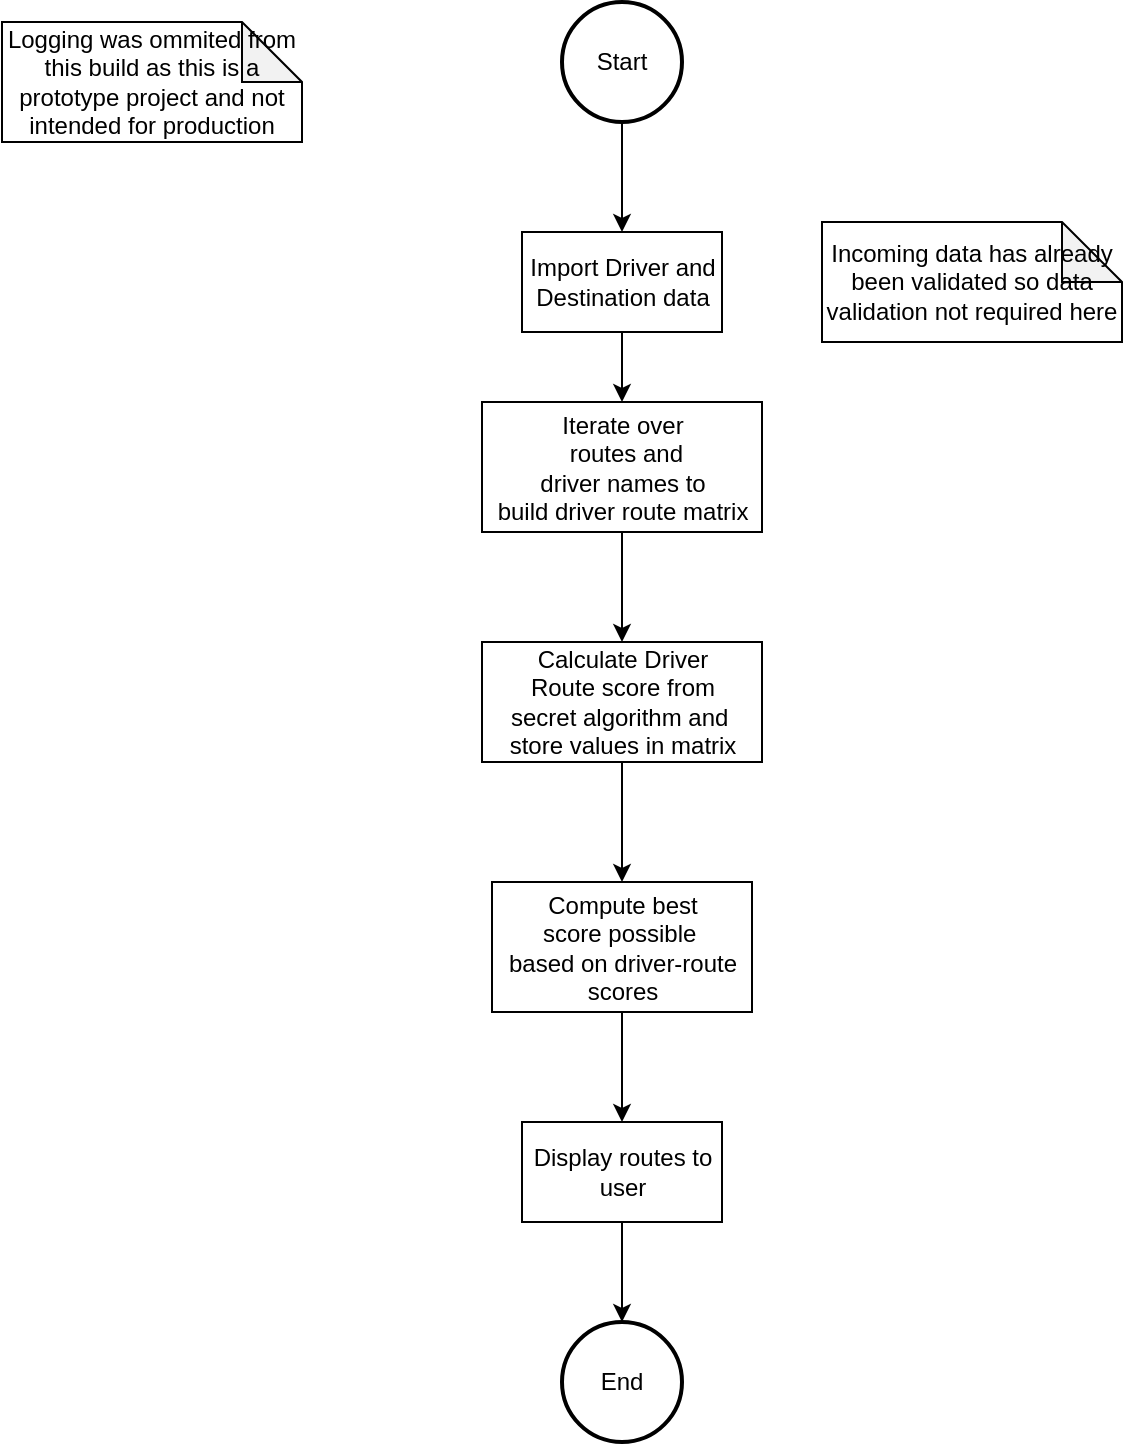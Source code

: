 <mxfile>
    <diagram id="D3dvnZ5GSQgaE4UDZSzD" name="Page-1">
        <mxGraphModel dx="1132" dy="771" grid="1" gridSize="10" guides="1" tooltips="1" connect="1" arrows="1" fold="1" page="1" pageScale="1" pageWidth="850" pageHeight="1100" math="0" shadow="0">
            <root>
                <mxCell id="0"/>
                <mxCell id="1" parent="0"/>
                <mxCell id="38" style="edgeStyle=none;html=1;entryX=0.5;entryY=0;entryDx=0;entryDy=0;" parent="1" source="2" target="7" edge="1">
                    <mxGeometry relative="1" as="geometry">
                        <mxPoint x="360" y="90" as="targetPoint"/>
                    </mxGeometry>
                </mxCell>
                <mxCell id="2" value="Start" style="strokeWidth=2;html=1;shape=mxgraph.flowchart.start_2;whiteSpace=wrap;" parent="1" vertex="1">
                    <mxGeometry x="330" y="10" width="60" height="60" as="geometry"/>
                </mxCell>
                <mxCell id="20" style="edgeStyle=none;html=1;entryX=0.5;entryY=0;entryDx=0;entryDy=0;" parent="1" source="7" target="19" edge="1">
                    <mxGeometry relative="1" as="geometry"/>
                </mxCell>
                <mxCell id="7" value="Import Driver and&lt;br&gt;Destination data" style="html=1;dashed=0;whitespace=wrap;" parent="1" vertex="1">
                    <mxGeometry x="310" y="125" width="100" height="50" as="geometry"/>
                </mxCell>
                <mxCell id="18" value="Incoming data has already been validated so data validation not required here" style="shape=note;whiteSpace=wrap;html=1;backgroundOutline=1;darkOpacity=0.05;" parent="1" vertex="1">
                    <mxGeometry x="460" y="120" width="150" height="60" as="geometry"/>
                </mxCell>
                <mxCell id="22" style="edgeStyle=none;html=1;entryX=0.5;entryY=0;entryDx=0;entryDy=0;" parent="1" source="19" target="24" edge="1">
                    <mxGeometry relative="1" as="geometry">
                        <mxPoint x="360" y="325" as="targetPoint"/>
                    </mxGeometry>
                </mxCell>
                <mxCell id="19" value="Iterate over&lt;br&gt;&amp;nbsp;routes and&lt;br&gt;driver names to&lt;br&gt;build driver route matrix" style="html=1;dashed=0;whitespace=wrap;" parent="1" vertex="1">
                    <mxGeometry x="290" y="210" width="140" height="65" as="geometry"/>
                </mxCell>
                <mxCell id="24" value="Calculate Driver&lt;br&gt;Route score from&lt;br&gt;secret algorithm and&amp;nbsp;&lt;br&gt;store values in matrix" style="html=1;dashed=0;whitespace=wrap;" parent="1" vertex="1">
                    <mxGeometry x="290" y="330" width="140" height="60" as="geometry"/>
                </mxCell>
                <mxCell id="32" style="edgeStyle=none;html=1;entryX=0.5;entryY=0;entryDx=0;entryDy=0;" parent="1" source="28" target="31" edge="1">
                    <mxGeometry relative="1" as="geometry"/>
                </mxCell>
                <mxCell id="28" value="Compute best&lt;br&gt;score possible&amp;nbsp;&lt;br&gt;based on driver-route&lt;br&gt;scores" style="html=1;dashed=0;whitespace=wrap;" parent="1" vertex="1">
                    <mxGeometry x="295" y="450" width="130" height="65" as="geometry"/>
                </mxCell>
                <mxCell id="33" style="edgeStyle=none;html=1;entryX=0.5;entryY=0;entryDx=0;entryDy=0;entryPerimeter=0;" parent="1" source="31" target="34" edge="1">
                    <mxGeometry relative="1" as="geometry">
                        <mxPoint x="370" y="750" as="targetPoint"/>
                    </mxGeometry>
                </mxCell>
                <mxCell id="31" value="Display routes to&lt;br&gt;user" style="html=1;dashed=0;whitespace=wrap;" parent="1" vertex="1">
                    <mxGeometry x="310" y="570" width="100" height="50" as="geometry"/>
                </mxCell>
                <mxCell id="34" value="End" style="strokeWidth=2;html=1;shape=mxgraph.flowchart.start_2;whiteSpace=wrap;" parent="1" vertex="1">
                    <mxGeometry x="330" y="670" width="60" height="60" as="geometry"/>
                </mxCell>
                <mxCell id="36" style="edgeStyle=none;html=1;entryX=0.5;entryY=0;entryDx=0;entryDy=0;exitX=0.5;exitY=1;exitDx=0;exitDy=0;" parent="1" source="24" target="28" edge="1">
                    <mxGeometry relative="1" as="geometry">
                        <mxPoint x="360" y="480" as="sourcePoint"/>
                    </mxGeometry>
                </mxCell>
                <mxCell id="37" value="Logging was ommited from this build as this is a prototype project and not intended for production" style="shape=note;whiteSpace=wrap;html=1;backgroundOutline=1;darkOpacity=0.05;" parent="1" vertex="1">
                    <mxGeometry x="50" y="20" width="150" height="60" as="geometry"/>
                </mxCell>
            </root>
        </mxGraphModel>
    </diagram>
</mxfile>